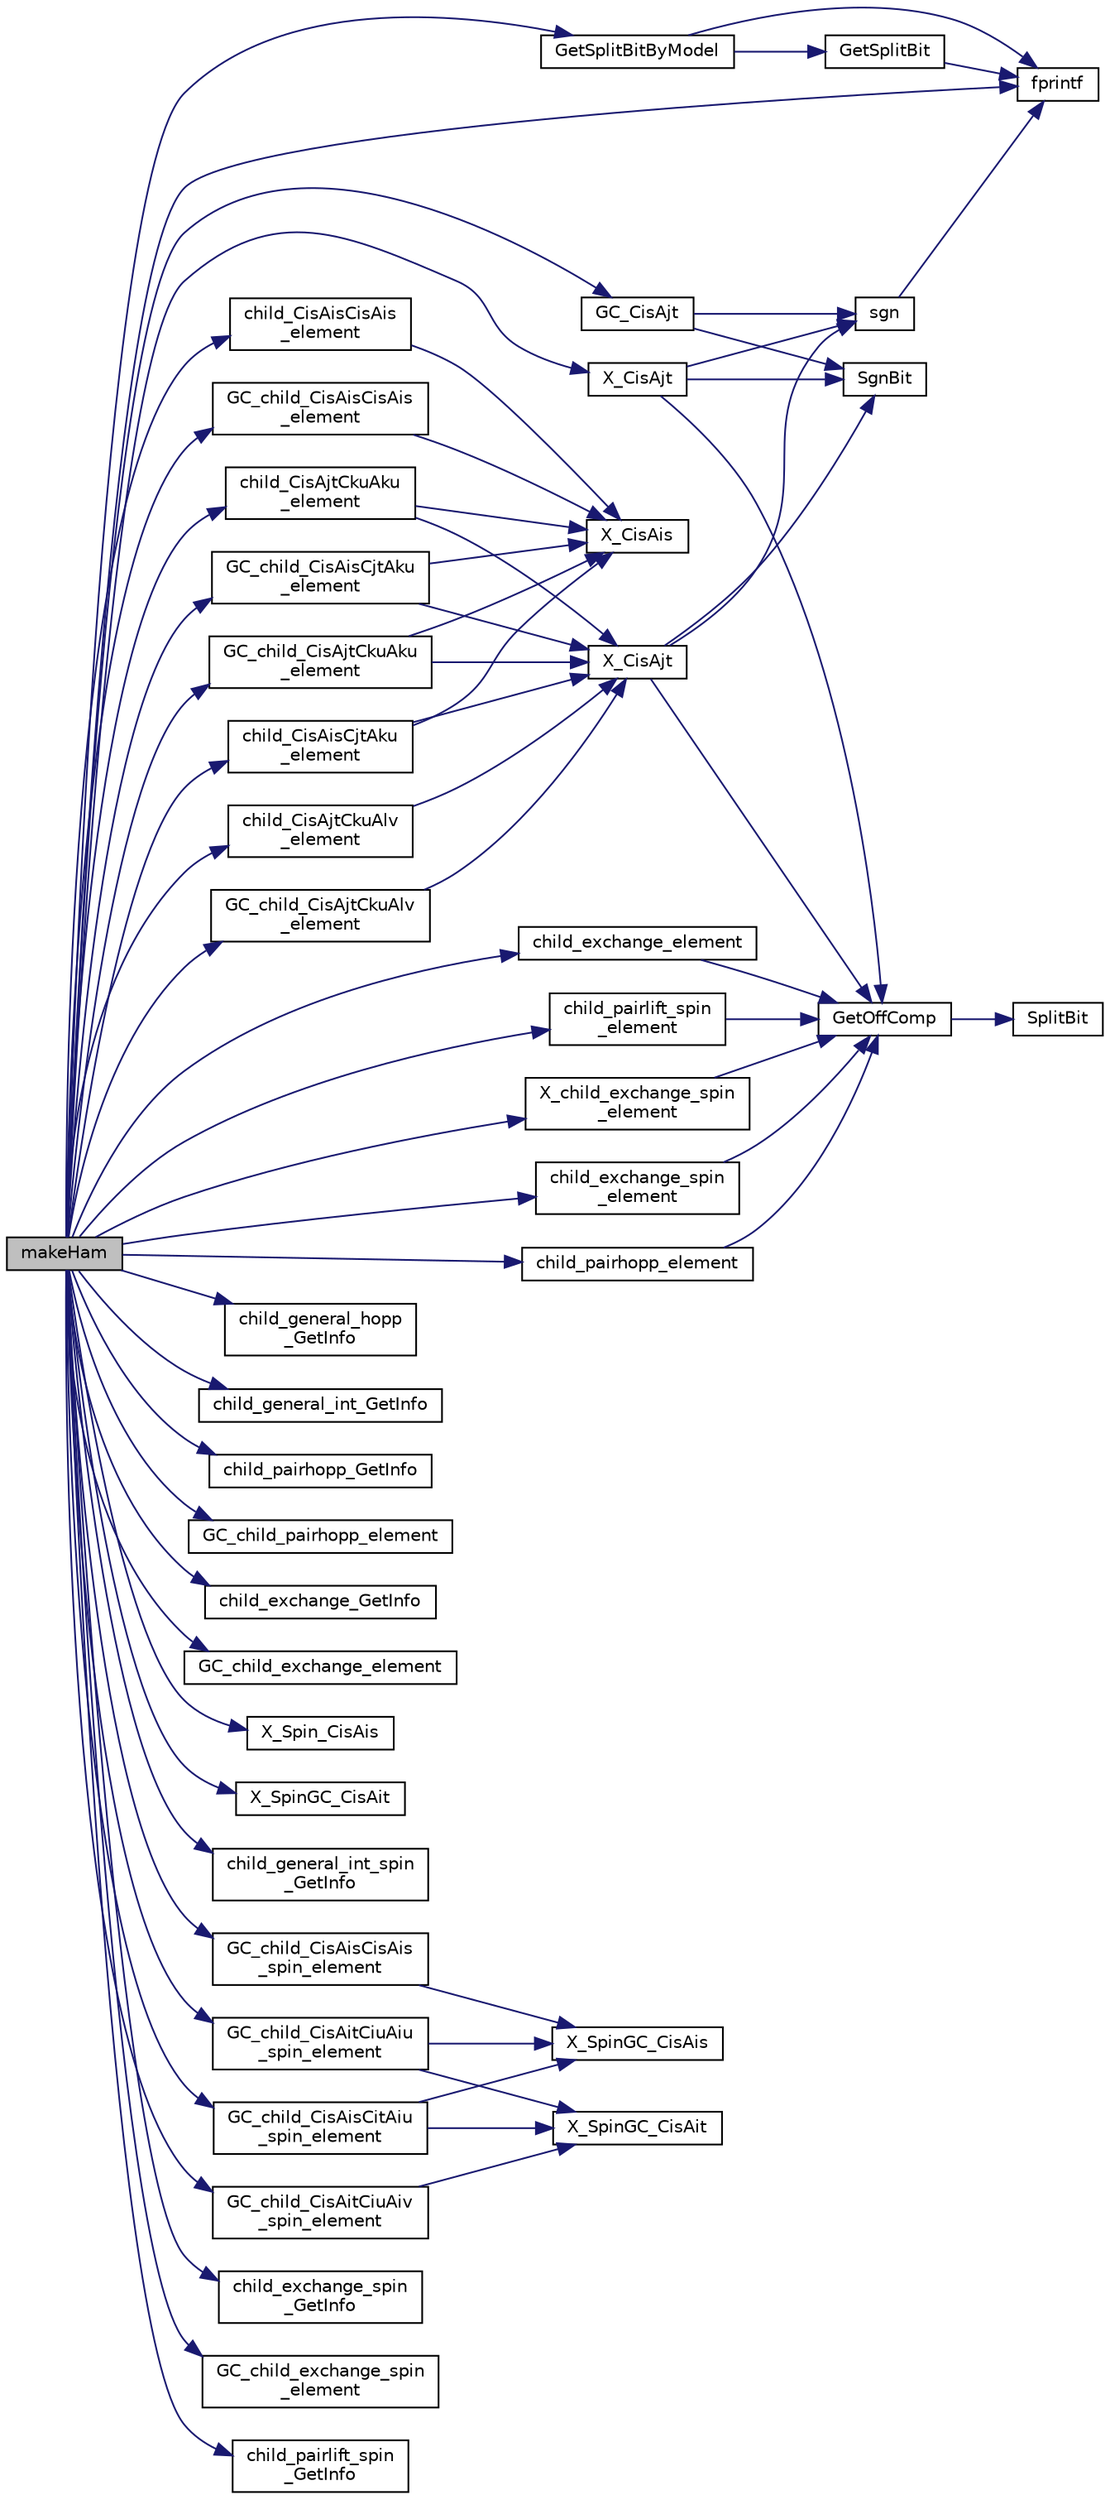 digraph "makeHam"
{
 // INTERACTIVE_SVG=YES
  edge [fontname="Helvetica",fontsize="10",labelfontname="Helvetica",labelfontsize="10"];
  node [fontname="Helvetica",fontsize="10",shape=record];
  rankdir="LR";
  Node1 [label="makeHam",height=0.2,width=0.4,color="black", fillcolor="grey75", style="filled", fontcolor="black"];
  Node1 -> Node2 [color="midnightblue",fontsize="10",style="solid",fontname="Helvetica"];
  Node2 [label="GetSplitBitByModel",height=0.2,width=0.4,color="black", fillcolor="white", style="filled",URL="$bitcalc_8c.html#a78387adc1f4e171d3796235adfcbd87e"];
  Node2 -> Node3 [color="midnightblue",fontsize="10",style="solid",fontname="Helvetica"];
  Node3 [label="fprintf",height=0.2,width=0.4,color="black", fillcolor="white", style="filled",URL="$xfreemem__large_8c.html#a5c1bb0da45eec945c4cc3233c7d8427e"];
  Node2 -> Node4 [color="midnightblue",fontsize="10",style="solid",fontname="Helvetica"];
  Node4 [label="GetSplitBit",height=0.2,width=0.4,color="black", fillcolor="white", style="filled",URL="$bitcalc_8c.html#a8151401358ba31213a5bb228b9b57cfc"];
  Node4 -> Node3 [color="midnightblue",fontsize="10",style="solid",fontname="Helvetica"];
  Node1 -> Node5 [color="midnightblue",fontsize="10",style="solid",fontname="Helvetica"];
  Node5 [label="child_general_hopp\l_GetInfo",height=0.2,width=0.4,color="black", fillcolor="white", style="filled",URL="$mltply_8h.html#ad2c9c4176ec4f0f7d5087a890467a264"];
  Node1 -> Node6 [color="midnightblue",fontsize="10",style="solid",fontname="Helvetica"];
  Node6 [label="GC_CisAjt",height=0.2,width=0.4,color="black", fillcolor="white", style="filled",URL="$mltply_8h.html#a257628b6ed79f7a93d3d2a9a957bc936"];
  Node6 -> Node7 [color="midnightblue",fontsize="10",style="solid",fontname="Helvetica"];
  Node7 [label="sgn",height=0.2,width=0.4,color="black", fillcolor="white", style="filled",URL="$sgn_8h.html#a8a30f55fd2823810152933258e2f138d"];
  Node7 -> Node3 [color="midnightblue",fontsize="10",style="solid",fontname="Helvetica"];
  Node6 -> Node8 [color="midnightblue",fontsize="10",style="solid",fontname="Helvetica"];
  Node8 [label="SgnBit",height=0.2,width=0.4,color="black", fillcolor="white", style="filled",URL="$bitcalc_8c.html#a7217ccf6f49458f399f3266ba4bafffb"];
  Node1 -> Node9 [color="midnightblue",fontsize="10",style="solid",fontname="Helvetica"];
  Node9 [label="child_general_int_GetInfo",height=0.2,width=0.4,color="black", fillcolor="white", style="filled",URL="$mltply_8h.html#ad8750d6b426c68d0e931849d094b11ce"];
  Node1 -> Node10 [color="midnightblue",fontsize="10",style="solid",fontname="Helvetica"];
  Node10 [label="GC_child_CisAisCisAis\l_element",height=0.2,width=0.4,color="black", fillcolor="white", style="filled",URL="$mltply_8h.html#a6e5c6a3af522a385b4ee60f66efb2557"];
  Node10 -> Node11 [color="midnightblue",fontsize="10",style="solid",fontname="Helvetica"];
  Node11 [label="X_CisAis",height=0.2,width=0.4,color="black", fillcolor="white", style="filled",URL="$mltply_8c.html#aa81e90673aeb377803302428fe3c7b64"];
  Node1 -> Node12 [color="midnightblue",fontsize="10",style="solid",fontname="Helvetica"];
  Node12 [label="GC_child_CisAisCjtAku\l_element",height=0.2,width=0.4,color="black", fillcolor="white", style="filled",URL="$mltply_8h.html#a5a389f0d9543e02b5d2e19df0198bafc"];
  Node12 -> Node13 [color="midnightblue",fontsize="10",style="solid",fontname="Helvetica"];
  Node13 [label="X_CisAjt",height=0.2,width=0.4,color="black", fillcolor="white", style="filled",URL="$mltply_8c.html#a7a06ee438e6410e395f2d2142529bb34"];
  Node13 -> Node7 [color="midnightblue",fontsize="10",style="solid",fontname="Helvetica"];
  Node13 -> Node8 [color="midnightblue",fontsize="10",style="solid",fontname="Helvetica"];
  Node13 -> Node14 [color="midnightblue",fontsize="10",style="solid",fontname="Helvetica"];
  Node14 [label="GetOffComp",height=0.2,width=0.4,color="black", fillcolor="white", style="filled",URL="$bitcalc_8c.html#ad51df85af8483eabad4118703003fc46"];
  Node14 -> Node15 [color="midnightblue",fontsize="10",style="solid",fontname="Helvetica"];
  Node15 [label="SplitBit",height=0.2,width=0.4,color="black", fillcolor="white", style="filled",URL="$bitcalc_8c.html#ab40eb71d64770d5a59334e8c0aed3d50"];
  Node12 -> Node11 [color="midnightblue",fontsize="10",style="solid",fontname="Helvetica"];
  Node1 -> Node16 [color="midnightblue",fontsize="10",style="solid",fontname="Helvetica"];
  Node16 [label="GC_child_CisAjtCkuAku\l_element",height=0.2,width=0.4,color="black", fillcolor="white", style="filled",URL="$mltply_8h.html#ab7d585bf30bbcee8449b8c54d0bb128e"];
  Node16 -> Node11 [color="midnightblue",fontsize="10",style="solid",fontname="Helvetica"];
  Node16 -> Node13 [color="midnightblue",fontsize="10",style="solid",fontname="Helvetica"];
  Node1 -> Node17 [color="midnightblue",fontsize="10",style="solid",fontname="Helvetica"];
  Node17 [label="GC_child_CisAjtCkuAlv\l_element",height=0.2,width=0.4,color="black", fillcolor="white", style="filled",URL="$mltply_8h.html#a6d06655a28258eea84191579396219e1"];
  Node17 -> Node13 [color="midnightblue",fontsize="10",style="solid",fontname="Helvetica"];
  Node1 -> Node18 [color="midnightblue",fontsize="10",style="solid",fontname="Helvetica"];
  Node18 [label="child_pairhopp_GetInfo",height=0.2,width=0.4,color="black", fillcolor="white", style="filled",URL="$mltply_8h.html#ada83696e48d6a9496eca54980a2fd2a4"];
  Node1 -> Node19 [color="midnightblue",fontsize="10",style="solid",fontname="Helvetica"];
  Node19 [label="GC_child_pairhopp_element",height=0.2,width=0.4,color="black", fillcolor="white", style="filled",URL="$mltply_8h.html#a47af1fdf91258fccc366f8e96f600bfb"];
  Node1 -> Node20 [color="midnightblue",fontsize="10",style="solid",fontname="Helvetica"];
  Node20 [label="child_exchange_GetInfo",height=0.2,width=0.4,color="black", fillcolor="white", style="filled",URL="$mltply_8h.html#ace0e2c1c928c924f7efd3bf106c9122e"];
  Node1 -> Node21 [color="midnightblue",fontsize="10",style="solid",fontname="Helvetica"];
  Node21 [label="GC_child_exchange_element",height=0.2,width=0.4,color="black", fillcolor="white", style="filled",URL="$mltply_8h.html#a17e4b4cfa71b3d34cdc969cb22b79ba9"];
  Node1 -> Node3 [color="midnightblue",fontsize="10",style="solid",fontname="Helvetica"];
  Node1 -> Node22 [color="midnightblue",fontsize="10",style="solid",fontname="Helvetica"];
  Node22 [label="X_CisAjt",height=0.2,width=0.4,color="black", fillcolor="white", style="filled",URL="$mltply_8h.html#a7a06ee438e6410e395f2d2142529bb34"];
  Node22 -> Node7 [color="midnightblue",fontsize="10",style="solid",fontname="Helvetica"];
  Node22 -> Node8 [color="midnightblue",fontsize="10",style="solid",fontname="Helvetica"];
  Node22 -> Node14 [color="midnightblue",fontsize="10",style="solid",fontname="Helvetica"];
  Node1 -> Node23 [color="midnightblue",fontsize="10",style="solid",fontname="Helvetica"];
  Node23 [label="child_CisAisCisAis\l_element",height=0.2,width=0.4,color="black", fillcolor="white", style="filled",URL="$mltply_8h.html#a11e78b661246513350ad6ee2e3985d9f"];
  Node23 -> Node11 [color="midnightblue",fontsize="10",style="solid",fontname="Helvetica"];
  Node1 -> Node24 [color="midnightblue",fontsize="10",style="solid",fontname="Helvetica"];
  Node24 [label="child_CisAisCjtAku\l_element",height=0.2,width=0.4,color="black", fillcolor="white", style="filled",URL="$mltply_8h.html#a985bdb0d96a952fc6c447e12ea2b906a"];
  Node24 -> Node13 [color="midnightblue",fontsize="10",style="solid",fontname="Helvetica"];
  Node24 -> Node11 [color="midnightblue",fontsize="10",style="solid",fontname="Helvetica"];
  Node1 -> Node25 [color="midnightblue",fontsize="10",style="solid",fontname="Helvetica"];
  Node25 [label="child_CisAjtCkuAku\l_element",height=0.2,width=0.4,color="black", fillcolor="white", style="filled",URL="$mltply_8h.html#a8575bdd2f35cf049753b0617d2693edb"];
  Node25 -> Node11 [color="midnightblue",fontsize="10",style="solid",fontname="Helvetica"];
  Node25 -> Node13 [color="midnightblue",fontsize="10",style="solid",fontname="Helvetica"];
  Node1 -> Node26 [color="midnightblue",fontsize="10",style="solid",fontname="Helvetica"];
  Node26 [label="child_CisAjtCkuAlv\l_element",height=0.2,width=0.4,color="black", fillcolor="white", style="filled",URL="$mltply_8h.html#a2e64839292192a5851d4be60a4f3561a"];
  Node26 -> Node13 [color="midnightblue",fontsize="10",style="solid",fontname="Helvetica"];
  Node1 -> Node27 [color="midnightblue",fontsize="10",style="solid",fontname="Helvetica"];
  Node27 [label="child_pairhopp_element",height=0.2,width=0.4,color="black", fillcolor="white", style="filled",URL="$mltply_8h.html#a72af6200bdc7e6474def42f634cfff65"];
  Node27 -> Node14 [color="midnightblue",fontsize="10",style="solid",fontname="Helvetica"];
  Node1 -> Node28 [color="midnightblue",fontsize="10",style="solid",fontname="Helvetica"];
  Node28 [label="child_exchange_element",height=0.2,width=0.4,color="black", fillcolor="white", style="filled",URL="$mltply_8h.html#a54c462e324115ab5c298e497fa8fba74"];
  Node28 -> Node14 [color="midnightblue",fontsize="10",style="solid",fontname="Helvetica"];
  Node1 -> Node29 [color="midnightblue",fontsize="10",style="solid",fontname="Helvetica"];
  Node29 [label="X_Spin_CisAis",height=0.2,width=0.4,color="black", fillcolor="white", style="filled",URL="$mltply_8h.html#a93558eb8cb0c4df2ce01e0611b771f66"];
  Node1 -> Node30 [color="midnightblue",fontsize="10",style="solid",fontname="Helvetica"];
  Node30 [label="X_SpinGC_CisAit",height=0.2,width=0.4,color="black", fillcolor="white", style="filled",URL="$mltply_8h.html#a707ac2de8043df3be28fcf3c81c44362"];
  Node1 -> Node31 [color="midnightblue",fontsize="10",style="solid",fontname="Helvetica"];
  Node31 [label="child_general_int_spin\l_GetInfo",height=0.2,width=0.4,color="black", fillcolor="white", style="filled",URL="$mltply_8h.html#a4f2cb8d2efe39da7c0b1b6d975758c40"];
  Node1 -> Node32 [color="midnightblue",fontsize="10",style="solid",fontname="Helvetica"];
  Node32 [label="GC_child_CisAisCisAis\l_spin_element",height=0.2,width=0.4,color="black", fillcolor="white", style="filled",URL="$mltply_8h.html#aa25730bebedaef0567be1d1d3a2aa9f7"];
  Node32 -> Node33 [color="midnightblue",fontsize="10",style="solid",fontname="Helvetica"];
  Node33 [label="X_SpinGC_CisAis",height=0.2,width=0.4,color="black", fillcolor="white", style="filled",URL="$mltply_8c.html#a5d9e5a462ca77248cbae177465fa02c3"];
  Node1 -> Node34 [color="midnightblue",fontsize="10",style="solid",fontname="Helvetica"];
  Node34 [label="GC_child_CisAisCitAiu\l_spin_element",height=0.2,width=0.4,color="black", fillcolor="white", style="filled",URL="$mltply_8h.html#af675fc77ae3b652589d52ff3fa667b77"];
  Node34 -> Node35 [color="midnightblue",fontsize="10",style="solid",fontname="Helvetica"];
  Node35 [label="X_SpinGC_CisAit",height=0.2,width=0.4,color="black", fillcolor="white", style="filled",URL="$mltply_8c.html#a707ac2de8043df3be28fcf3c81c44362"];
  Node34 -> Node33 [color="midnightblue",fontsize="10",style="solid",fontname="Helvetica"];
  Node1 -> Node36 [color="midnightblue",fontsize="10",style="solid",fontname="Helvetica"];
  Node36 [label="GC_child_CisAitCiuAiu\l_spin_element",height=0.2,width=0.4,color="black", fillcolor="white", style="filled",URL="$mltply_8h.html#a220085102d48735b8111fe704e5d5993"];
  Node36 -> Node33 [color="midnightblue",fontsize="10",style="solid",fontname="Helvetica"];
  Node36 -> Node35 [color="midnightblue",fontsize="10",style="solid",fontname="Helvetica"];
  Node1 -> Node37 [color="midnightblue",fontsize="10",style="solid",fontname="Helvetica"];
  Node37 [label="GC_child_CisAitCiuAiv\l_spin_element",height=0.2,width=0.4,color="black", fillcolor="white", style="filled",URL="$mltply_8h.html#a1b6c6239f632e04606cf340f024d2ed3"];
  Node37 -> Node35 [color="midnightblue",fontsize="10",style="solid",fontname="Helvetica"];
  Node1 -> Node38 [color="midnightblue",fontsize="10",style="solid",fontname="Helvetica"];
  Node38 [label="child_exchange_spin\l_GetInfo",height=0.2,width=0.4,color="black", fillcolor="white", style="filled",URL="$mltply_8h.html#a70512a3c407e79dd6c912a63f9afe4ae"];
  Node1 -> Node39 [color="midnightblue",fontsize="10",style="solid",fontname="Helvetica"];
  Node39 [label="GC_child_exchange_spin\l_element",height=0.2,width=0.4,color="black", fillcolor="white", style="filled",URL="$mltply_8h.html#a3a389097c7f00b48f89ad12bff352a61"];
  Node1 -> Node40 [color="midnightblue",fontsize="10",style="solid",fontname="Helvetica"];
  Node40 [label="child_pairlift_spin\l_GetInfo",height=0.2,width=0.4,color="black", fillcolor="white", style="filled",URL="$mltply_8h.html#a2ccdc49853b6d944a5274784015ff774"];
  Node1 -> Node41 [color="midnightblue",fontsize="10",style="solid",fontname="Helvetica"];
  Node41 [label="child_pairlift_spin\l_element",height=0.2,width=0.4,color="black", fillcolor="white", style="filled",URL="$mltply_8h.html#a1eb1279a95e116ee2de32bbdd6b23efb"];
  Node41 -> Node14 [color="midnightblue",fontsize="10",style="solid",fontname="Helvetica"];
  Node1 -> Node42 [color="midnightblue",fontsize="10",style="solid",fontname="Helvetica"];
  Node42 [label="X_child_exchange_spin\l_element",height=0.2,width=0.4,color="black", fillcolor="white", style="filled",URL="$mltply_8h.html#a40a1adaf57adca8173be6dbcf260aabf"];
  Node42 -> Node14 [color="midnightblue",fontsize="10",style="solid",fontname="Helvetica"];
  Node1 -> Node43 [color="midnightblue",fontsize="10",style="solid",fontname="Helvetica"];
  Node43 [label="child_exchange_spin\l_element",height=0.2,width=0.4,color="black", fillcolor="white", style="filled",URL="$mltply_8h.html#ac49bf59f1c574be383b76e2e315e902a"];
  Node43 -> Node14 [color="midnightblue",fontsize="10",style="solid",fontname="Helvetica"];
}
